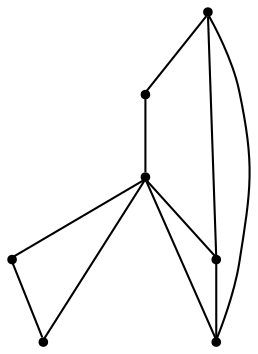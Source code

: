 graph {
  node [shape=point,comment="{\"directed\":false,\"doi\":\"10.1007/978-3-319-50106-2_41\",\"figure\":\"5 (1)\"}"]

  v0 [pos="620.1988219854923,2095.26551685958"]
  v1 [pos="488.1544203917463,2095.2648173955577"]
  v2 [pos="578.7557384292695,2095.6302555533266"]
  v3 [pos="666.6321973858111,2095.409479272872"]
  v4 [pos="399.21046292454906,2095.630255553327"]
  v5 [pos="308.8135737013724,2095.2648173955577"]
  v6 [pos="219.86940957181764,2095.630255553327"]

  v6 -- v5 [id="-3",pos="219.86940957181764,2095.630255553327 308.8135737013724,2095.2648173955577 308.8135737013724,2095.2648173955577 308.8135737013724,2095.2648173955577"]
  v5 -- v4 [id="-4",pos="308.8135737013724,2095.2648173955577 399.21046292454906,2095.630255553327 399.21046292454906,2095.630255553327 399.21046292454906,2095.630255553327"]
  v4 -- v1 [id="-5",pos="399.21046292454906,2095.630255553327 488.1544203917463,2095.2648173955577 488.1544203917463,2095.2648173955577 488.1544203917463,2095.2648173955577"]
  v1 -- v2 [id="-6",pos="488.1544203917463,2095.2648173955577 578.7557384292695,2095.6302555533266 578.7557384292695,2095.6302555533266 578.7557384292695,2095.6302555533266"]
  v2 -- v0 [id="-7",pos="578.7557384292695,2095.6302555533266 620.1988219854923,2095.26551685958 620.1988219854923,2095.26551685958 620.1988219854923,2095.26551685958"]
  v0 -- v3 [id="-8",pos="620.1988219854923,2095.26551685958 666.6321973858111,2095.409479272872 666.6321973858111,2095.409479272872 666.6321973858111,2095.409479272872"]
  v3 -- v4 [id="-13",pos="666.6321973858111,2095.409479272872 666.9770691691956,2165.494756892928 607.034175457913,2222.1321392225827 533.0890803753432,2222.1321392225827 459.15231537549187,2222.1321392225827 399.20942166420923,2165.494756892928 399.21046292454906,2095.630255553327"]
  v2 -- v4 [id="-15",pos="578.7557384292695,2095.6302555533266 578.7546892203775,2142.478829655511 538.5649651711893,2180.4510781409754 488.98205544229336,2180.4510781409754 439.4074757961159,2180.4510781409754 399.20942166420923,2142.478829655511 399.21046292454906,2095.630255553327"]
  v4 -- v6 [id="-18",pos="399.21046292454906,2095.630255553327 399.4178009090053,2142.478829655511 359.223880024249,2180.4510781409754 309.64100208956194,2180.4510781409754 260.0622574020252,2180.4510781409754 219.8683524143734,2142.478829655511 219.86940957181764,2095.630255553327"]
  v1 -- v0 [id="-11",pos="488.1544203917463,2095.2648173955577 543.4699213587348,2144.4749727995313 580.125719094362,2144.5500062128194 620.1988219854923,2095.26551685958"]
}